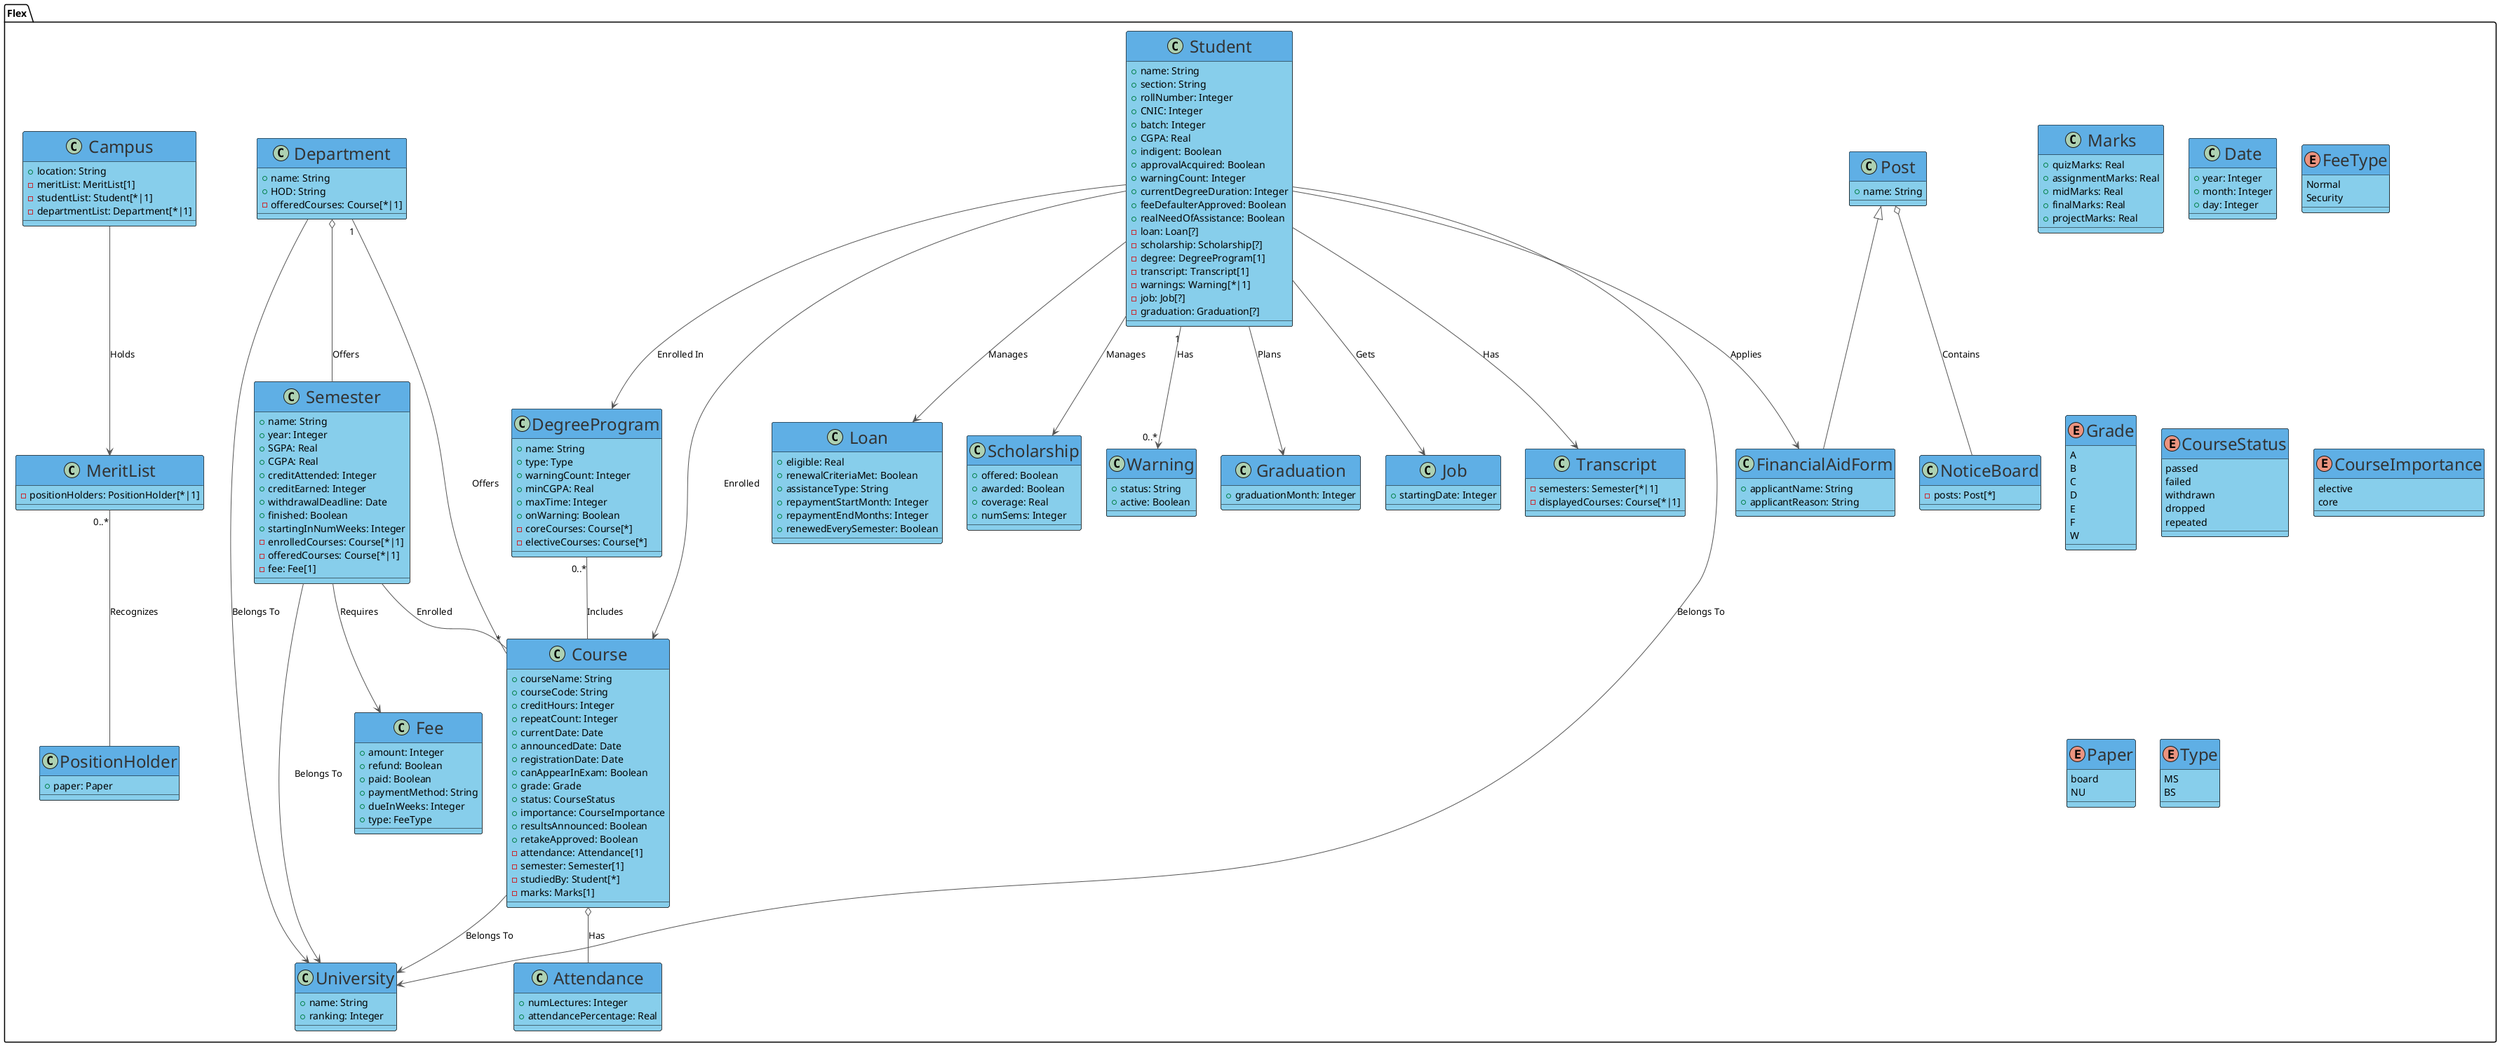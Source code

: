 @startuml

!define Color_Class #87CEEB
!define Color_Relationship #696969
!define Color_Enum #98FB98
!define Color_Text #333333
!define Color_Arrow #555555

skinparam class {
    BackgroundColor Color_Class
    BorderColor Black
    ArrowColor Color_Arrow
    FontColor Color_Text
    FontName Century Gothic
    FontSize 24
    HeaderBackgroundColor #5FAFE5
    HeaderFontColor White
    HeaderFontSize 32
    bold italic
}

skinparam enum {
    BackgroundColor Color_Enum
    BorderColor Black
    FontColor Color_Text
    FontName Century Gothic
    FontSize 24
    HeaderBackgroundColor #7ACB9E
    HeaderFontColor White
    HeaderFontSize 16
}

skinparam package {
    BackgroundColor White
    BorderColor Black
    TitleFontColor #5FAFE5
    TitleFontSize 20
    TitleFontStyle bold italic
}

package "Flex" {
    class Post {
        +name: String
    }

    class FinancialAidForm {
        +applicantName: String
        +applicantReason: String
    }

    class NoticeBoard {
        -posts: Post[*]
    }

    class Warning {
        +status: String
        +active: Boolean
    }

    class Graduation {
        +graduationMonth: Integer
    }

    class Job {
        +startingDate: Integer
    }

    class Student {
        +name: String
        +section: String
        +rollNumber: Integer
        +CNIC: Integer
        +batch: Integer
        +CGPA: Real
        +indigent: Boolean
        +approvalAcquired: Boolean
        +warningCount: Integer
        +currentDegreeDuration: Integer
        +feeDefaulterApproved: Boolean
        +realNeedOfAssistance: Boolean
        -loan: Loan[?]
        -scholarship: Scholarship[?]
        -degree: DegreeProgram[1]
        -transcript: Transcript[1]
        -warnings: Warning[*|1]
        -job: Job[?]
        -graduation: Graduation[?]
    }

    class DegreeProgram {
        +name: String
        +type: Type
        +warningCount: Integer
        +minCGPA: Real
        +maxTime: Integer
        +onWarning: Boolean
        -coreCourses: Course[*]
        -electiveCourses: Course[*]
    }

    class Transcript {
        -semesters: Semester[*|1]
        -displayedCourses: Course[*|1]
    }

    class Semester {
        +name: String
        +year: Integer
        +SGPA: Real
        +CGPA: Real
        +creditAttended: Integer
        +creditEarned: Integer
        +withdrawalDeadline: Date
        +finished: Boolean
        +startingInNumWeeks: Integer
        -enrolledCourses: Course[*|1]
        -offeredCourses: Course[*|1]
        -fee: Fee[1]
    }

    class Department {
        +name: String
        +HOD: String
        -offeredCourses: Course[*|1]
    }

    class Marks {
        +quizMarks: Real
        +assignmentMarks: Real
        +midMarks: Real
        +finalMarks: Real
        +projectMarks: Real
    }

    class Date {
        +year: Integer
        +month: Integer
        +day: Integer
    }

    class Course {
        +courseName: String
        +courseCode: String
        +creditHours: Integer
        +repeatCount: Integer
        +currentDate: Date
        +announcedDate: Date
        +registrationDate: Date
        +canAppearInExam: Boolean
        +grade: Grade
        +status: CourseStatus
        +importance: CourseImportance
        +resultsAnnounced: Boolean
        +retakeApproved: Boolean
        -attendance: Attendance[1]
        -semester: Semester[1]
        -studiedBy: Student[*]
        -marks: Marks[1]
    }

    class Attendance {
        +numLectures: Integer
        +attendancePercentage: Real
    }

    class University {
        +name: String
        +ranking: Integer
    }

    class Campus {
        +location: String
        -meritList: MeritList[1]
        -studentList: Student[*|1]
        -departmentList: Department[*|1]
    }

    class MeritList {
        -positionHolders: PositionHolder[*|1]
    }

    class PositionHolder {
        +paper: Paper
    }

    class Loan {
        +eligible: Real
        +renewalCriteriaMet: Boolean
        +assistanceType: String
        +repaymentStartMonth: Integer
        +repaymentEndMonths: Integer
        +renewedEverySemester: Boolean
    }

    class Scholarship {
        +offered: Boolean
        +awarded: Boolean
        +coverage: Real
        +numSems: Integer
    }

    class Fee {
        +amount: Integer
        +refund: Boolean
        +paid: Boolean
        +paymentMethod: String
        +dueInWeeks: Integer
        +type: FeeType
    }

    enum FeeType {
        Normal
        Security
    }

    enum Grade {
        A
        B
        C
        D
        E
        F
        W
    }

    enum CourseStatus {
        passed
        failed
        withdrawn
        dropped
        repeated
    }

    enum CourseImportance {
        elective
        core
    }

    enum Paper {
        board
        NU
    }

    enum Type {
        MS
        BS
    }

    Post <|-- FinancialAidForm
    Post o-- NoticeBoard : Contains
    Student --> FinancialAidForm : Applies
    Student --> Loan : Manages
    Student --> Scholarship : Manages
    Student --> Transcript : Has
    Student --> Job : Gets
    Student --> Graduation : Plans
    Student "1"-->"0..*" Warning : Has
    Student --> DegreeProgram : Enrolled In
    DegreeProgram "0..*" -- Course : Includes
    Department "1"--"*" Course : Offers
    Semester -- Course : Enrolled
    Semester --> Fee : Requires
    Department o-- Semester : Offers
    Student --> Course : Enrolled
    Course o-- Attendance : Has
    Campus --> MeritList : Holds
    MeritList "0..*" -- PositionHolder : Recognizes

    Student --> University : Belongs To
    Department --> University : Belongs To
    Course --> University : Belongs To
    Semester --> University : Belongs To
}


